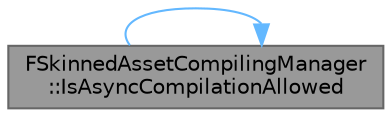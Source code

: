 digraph "FSkinnedAssetCompilingManager::IsAsyncCompilationAllowed"
{
 // INTERACTIVE_SVG=YES
 // LATEX_PDF_SIZE
  bgcolor="transparent";
  edge [fontname=Helvetica,fontsize=10,labelfontname=Helvetica,labelfontsize=10];
  node [fontname=Helvetica,fontsize=10,shape=box,height=0.2,width=0.4];
  rankdir="RL";
  Node1 [id="Node000001",label="FSkinnedAssetCompilingManager\l::IsAsyncCompilationAllowed",height=0.2,width=0.4,color="gray40", fillcolor="grey60", style="filled", fontcolor="black",tooltip="Returns if asynchronous compilation is allowed for this skinned asset."];
  Node1 -> Node1 [id="edge1_Node000001_Node000001",dir="back",color="steelblue1",style="solid",tooltip=" "];
}
